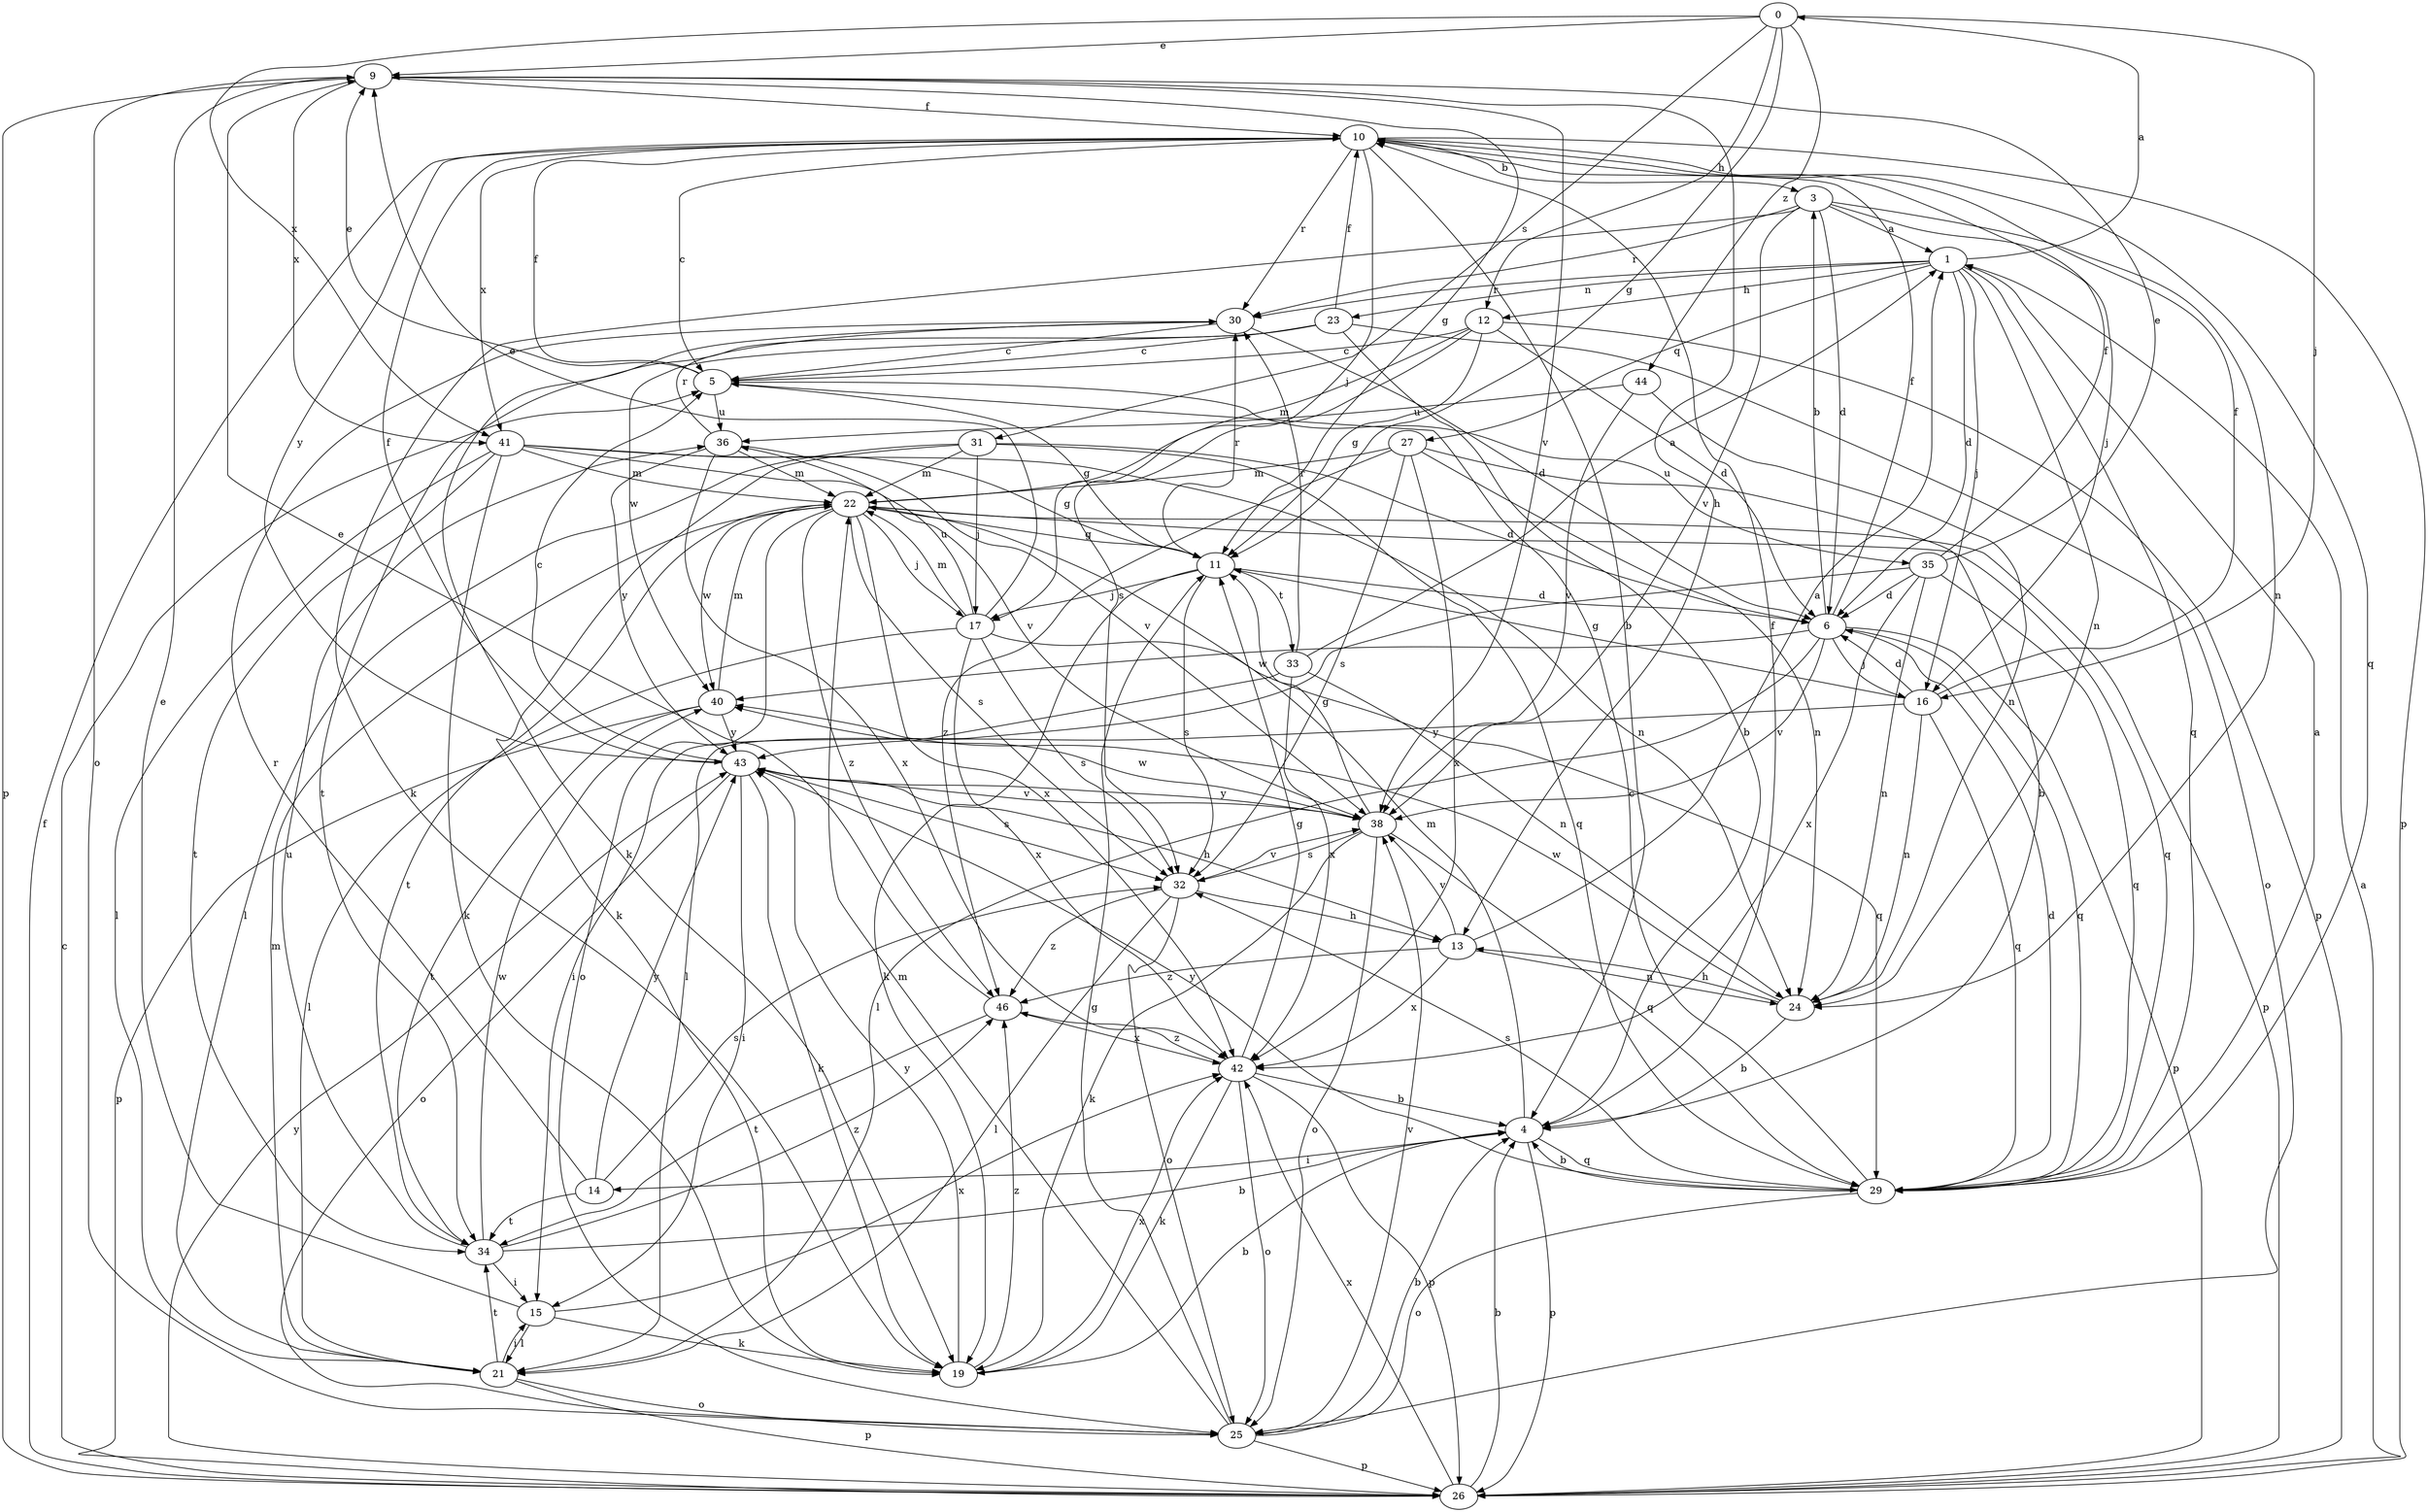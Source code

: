 strict digraph  {
0;
1;
3;
4;
5;
6;
9;
10;
11;
12;
13;
14;
15;
16;
17;
19;
21;
22;
23;
24;
25;
26;
27;
29;
30;
31;
32;
33;
34;
35;
36;
38;
40;
41;
42;
43;
44;
46;
0 -> 9  [label=e];
0 -> 11  [label=g];
0 -> 12  [label=h];
0 -> 16  [label=j];
0 -> 31  [label=s];
0 -> 41  [label=x];
0 -> 44  [label=z];
1 -> 0  [label=a];
1 -> 6  [label=d];
1 -> 12  [label=h];
1 -> 16  [label=j];
1 -> 23  [label=n];
1 -> 24  [label=n];
1 -> 27  [label=q];
1 -> 29  [label=q];
1 -> 30  [label=r];
3 -> 1  [label=a];
3 -> 6  [label=d];
3 -> 16  [label=j];
3 -> 19  [label=k];
3 -> 24  [label=n];
3 -> 30  [label=r];
3 -> 38  [label=v];
4 -> 10  [label=f];
4 -> 14  [label=i];
4 -> 22  [label=m];
4 -> 26  [label=p];
4 -> 29  [label=q];
5 -> 9  [label=e];
5 -> 10  [label=f];
5 -> 11  [label=g];
5 -> 35  [label=u];
5 -> 36  [label=u];
6 -> 3  [label=b];
6 -> 10  [label=f];
6 -> 16  [label=j];
6 -> 21  [label=l];
6 -> 26  [label=p];
6 -> 29  [label=q];
6 -> 38  [label=v];
6 -> 40  [label=w];
9 -> 10  [label=f];
9 -> 11  [label=g];
9 -> 13  [label=h];
9 -> 25  [label=o];
9 -> 26  [label=p];
9 -> 38  [label=v];
9 -> 41  [label=x];
10 -> 3  [label=b];
10 -> 4  [label=b];
10 -> 5  [label=c];
10 -> 17  [label=j];
10 -> 26  [label=p];
10 -> 29  [label=q];
10 -> 30  [label=r];
10 -> 41  [label=x];
10 -> 43  [label=y];
11 -> 6  [label=d];
11 -> 17  [label=j];
11 -> 19  [label=k];
11 -> 30  [label=r];
11 -> 32  [label=s];
11 -> 33  [label=t];
12 -> 5  [label=c];
12 -> 6  [label=d];
12 -> 11  [label=g];
12 -> 22  [label=m];
12 -> 26  [label=p];
12 -> 32  [label=s];
13 -> 1  [label=a];
13 -> 24  [label=n];
13 -> 38  [label=v];
13 -> 42  [label=x];
13 -> 46  [label=z];
14 -> 30  [label=r];
14 -> 32  [label=s];
14 -> 34  [label=t];
14 -> 43  [label=y];
15 -> 9  [label=e];
15 -> 19  [label=k];
15 -> 21  [label=l];
15 -> 42  [label=x];
16 -> 6  [label=d];
16 -> 10  [label=f];
16 -> 11  [label=g];
16 -> 24  [label=n];
16 -> 29  [label=q];
16 -> 43  [label=y];
17 -> 9  [label=e];
17 -> 21  [label=l];
17 -> 22  [label=m];
17 -> 29  [label=q];
17 -> 32  [label=s];
17 -> 36  [label=u];
17 -> 42  [label=x];
19 -> 4  [label=b];
19 -> 42  [label=x];
19 -> 43  [label=y];
19 -> 46  [label=z];
21 -> 15  [label=i];
21 -> 22  [label=m];
21 -> 25  [label=o];
21 -> 26  [label=p];
21 -> 34  [label=t];
22 -> 11  [label=g];
22 -> 17  [label=j];
22 -> 25  [label=o];
22 -> 26  [label=p];
22 -> 29  [label=q];
22 -> 32  [label=s];
22 -> 34  [label=t];
22 -> 40  [label=w];
22 -> 42  [label=x];
22 -> 46  [label=z];
23 -> 4  [label=b];
23 -> 5  [label=c];
23 -> 10  [label=f];
23 -> 25  [label=o];
23 -> 34  [label=t];
23 -> 40  [label=w];
24 -> 4  [label=b];
24 -> 13  [label=h];
24 -> 40  [label=w];
25 -> 4  [label=b];
25 -> 11  [label=g];
25 -> 22  [label=m];
25 -> 26  [label=p];
25 -> 38  [label=v];
26 -> 1  [label=a];
26 -> 4  [label=b];
26 -> 5  [label=c];
26 -> 10  [label=f];
26 -> 42  [label=x];
26 -> 43  [label=y];
27 -> 4  [label=b];
27 -> 22  [label=m];
27 -> 24  [label=n];
27 -> 32  [label=s];
27 -> 42  [label=x];
27 -> 46  [label=z];
29 -> 1  [label=a];
29 -> 4  [label=b];
29 -> 5  [label=c];
29 -> 6  [label=d];
29 -> 25  [label=o];
29 -> 32  [label=s];
29 -> 43  [label=y];
30 -> 5  [label=c];
30 -> 6  [label=d];
30 -> 19  [label=k];
31 -> 6  [label=d];
31 -> 17  [label=j];
31 -> 19  [label=k];
31 -> 21  [label=l];
31 -> 22  [label=m];
31 -> 29  [label=q];
32 -> 13  [label=h];
32 -> 21  [label=l];
32 -> 25  [label=o];
32 -> 38  [label=v];
32 -> 46  [label=z];
33 -> 1  [label=a];
33 -> 15  [label=i];
33 -> 24  [label=n];
33 -> 30  [label=r];
33 -> 42  [label=x];
34 -> 4  [label=b];
34 -> 15  [label=i];
34 -> 36  [label=u];
34 -> 40  [label=w];
34 -> 46  [label=z];
35 -> 6  [label=d];
35 -> 9  [label=e];
35 -> 10  [label=f];
35 -> 21  [label=l];
35 -> 24  [label=n];
35 -> 29  [label=q];
35 -> 42  [label=x];
36 -> 22  [label=m];
36 -> 30  [label=r];
36 -> 38  [label=v];
36 -> 42  [label=x];
36 -> 43  [label=y];
38 -> 11  [label=g];
38 -> 19  [label=k];
38 -> 25  [label=o];
38 -> 29  [label=q];
38 -> 32  [label=s];
38 -> 40  [label=w];
38 -> 43  [label=y];
40 -> 22  [label=m];
40 -> 26  [label=p];
40 -> 34  [label=t];
40 -> 43  [label=y];
41 -> 11  [label=g];
41 -> 19  [label=k];
41 -> 21  [label=l];
41 -> 22  [label=m];
41 -> 24  [label=n];
41 -> 34  [label=t];
41 -> 38  [label=v];
42 -> 4  [label=b];
42 -> 11  [label=g];
42 -> 19  [label=k];
42 -> 25  [label=o];
42 -> 26  [label=p];
42 -> 46  [label=z];
43 -> 5  [label=c];
43 -> 10  [label=f];
43 -> 13  [label=h];
43 -> 15  [label=i];
43 -> 19  [label=k];
43 -> 25  [label=o];
43 -> 32  [label=s];
43 -> 38  [label=v];
44 -> 24  [label=n];
44 -> 36  [label=u];
44 -> 38  [label=v];
46 -> 9  [label=e];
46 -> 34  [label=t];
46 -> 42  [label=x];
}
